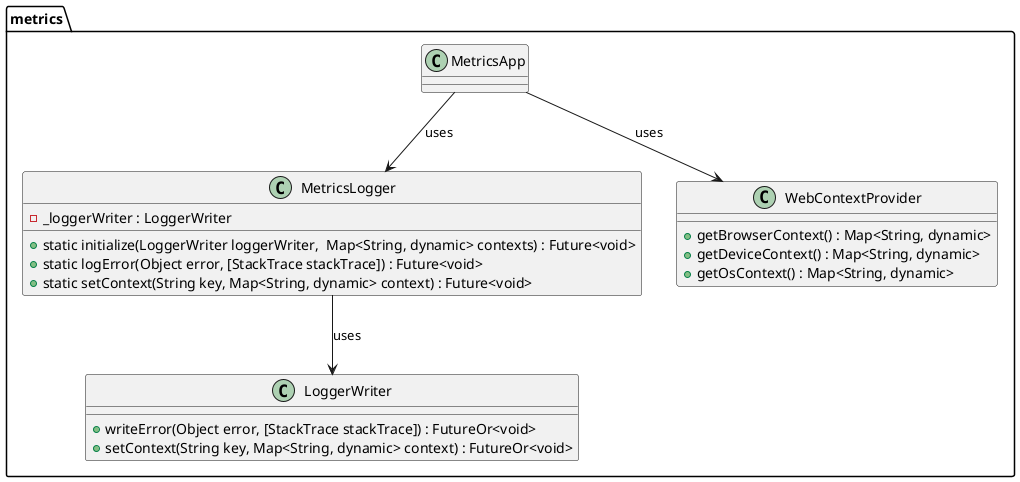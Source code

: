 @startuml metrics_logger_class_diagram

package metrics {
  class MetricsApp {}

  class LoggerWriter {
    + writeError(Object error, [StackTrace stackTrace]) : FutureOr<void>
    + setContext(String key, Map<String, dynamic> context) : FutureOr<void>
  }

  class MetricsLogger {
    - _loggerWriter : LoggerWriter
    + static initialize(LoggerWriter loggerWriter,  Map<String, dynamic> contexts) : Future<void>
    + static logError(Object error, [StackTrace stackTrace]) : Future<void>
    + static setContext(String key, Map<String, dynamic> context) : Future<void>
  }

  class WebContextProvider {
    + getBrowserContext() : Map<String, dynamic>
    + getDeviceContext() : Map<String, dynamic>
    + getOsContext() : Map<String, dynamic>
  }
}

MetricsApp --> WebContextProvider : uses
MetricsApp --> MetricsLogger : uses
MetricsLogger --> LoggerWriter : uses

@enduml

